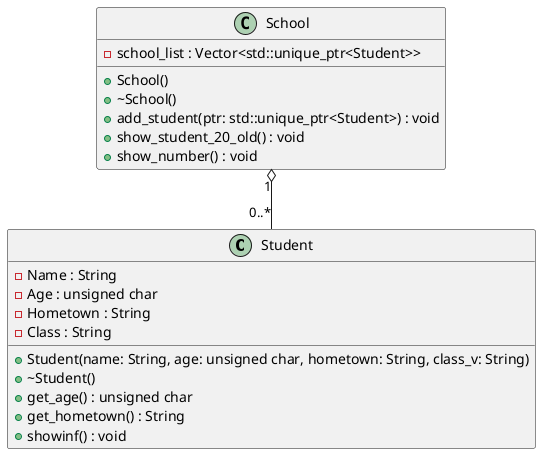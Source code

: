 @startuml SchoolManagement

class Student {
    - Name : String
    - Age : unsigned char
    - Hometown : String
    - Class : String
    + Student(name: String, age: unsigned char, hometown: String, class_v: String)
    + ~Student()
    + get_age() : unsigned char
    + get_hometown() : String
    + showinf() : void
}

class School {
    - school_list : Vector<std::unique_ptr<Student>>
    + School()
    + ~School()
    + add_student(ptr: std::unique_ptr<Student>) : void
    + show_student_20_old() : void
    + show_number() : void
}

' Relationships
School "1" o-- "0..*" Student

@enduml